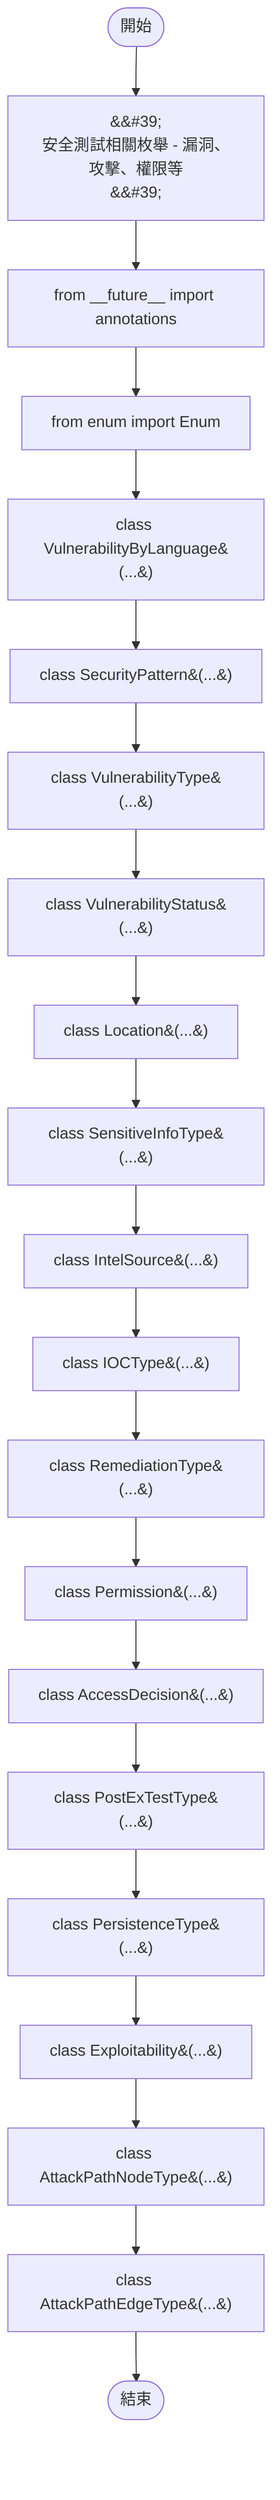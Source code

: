 flowchart TB
    n1([開始])
    n2([結束])
    n3[&amp;&#35;39;\n安全測試相關枚舉 - 漏洞、攻擊、權限等\n&amp;&#35;39;]
    n4[from __future__ import annotations]
    n5[from enum import Enum]
    n6[class VulnerabilityByLanguage&#40;...&#41;]
    n7[class SecurityPattern&#40;...&#41;]
    n8[class VulnerabilityType&#40;...&#41;]
    n9[class VulnerabilityStatus&#40;...&#41;]
    n10[class Location&#40;...&#41;]
    n11[class SensitiveInfoType&#40;...&#41;]
    n12[class IntelSource&#40;...&#41;]
    n13[class IOCType&#40;...&#41;]
    n14[class RemediationType&#40;...&#41;]
    n15[class Permission&#40;...&#41;]
    n16[class AccessDecision&#40;...&#41;]
    n17[class PostExTestType&#40;...&#41;]
    n18[class PersistenceType&#40;...&#41;]
    n19[class Exploitability&#40;...&#41;]
    n20[class AttackPathNodeType&#40;...&#41;]
    n21[class AttackPathEdgeType&#40;...&#41;]
    n1 --> n3
    n3 --> n4
    n4 --> n5
    n5 --> n6
    n6 --> n7
    n7 --> n8
    n8 --> n9
    n9 --> n10
    n10 --> n11
    n11 --> n12
    n12 --> n13
    n13 --> n14
    n14 --> n15
    n15 --> n16
    n16 --> n17
    n17 --> n18
    n18 --> n19
    n19 --> n20
    n20 --> n21
    n21 --> n2